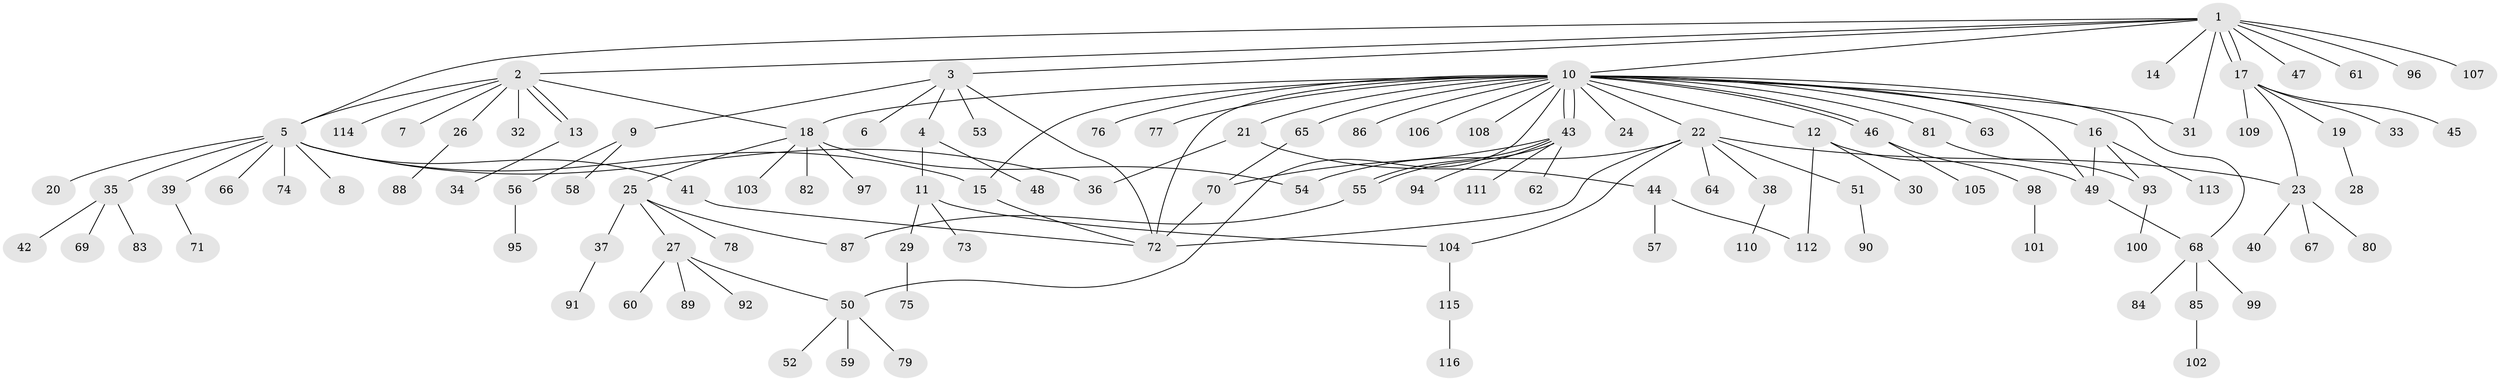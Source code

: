 // coarse degree distribution, {1: 0.8529411764705882, 2: 0.029411764705882353, 5: 0.058823529411764705, 4: 0.029411764705882353, 23: 0.029411764705882353}
// Generated by graph-tools (version 1.1) at 2025/50/03/04/25 21:50:30]
// undirected, 116 vertices, 141 edges
graph export_dot {
graph [start="1"]
  node [color=gray90,style=filled];
  1;
  2;
  3;
  4;
  5;
  6;
  7;
  8;
  9;
  10;
  11;
  12;
  13;
  14;
  15;
  16;
  17;
  18;
  19;
  20;
  21;
  22;
  23;
  24;
  25;
  26;
  27;
  28;
  29;
  30;
  31;
  32;
  33;
  34;
  35;
  36;
  37;
  38;
  39;
  40;
  41;
  42;
  43;
  44;
  45;
  46;
  47;
  48;
  49;
  50;
  51;
  52;
  53;
  54;
  55;
  56;
  57;
  58;
  59;
  60;
  61;
  62;
  63;
  64;
  65;
  66;
  67;
  68;
  69;
  70;
  71;
  72;
  73;
  74;
  75;
  76;
  77;
  78;
  79;
  80;
  81;
  82;
  83;
  84;
  85;
  86;
  87;
  88;
  89;
  90;
  91;
  92;
  93;
  94;
  95;
  96;
  97;
  98;
  99;
  100;
  101;
  102;
  103;
  104;
  105;
  106;
  107;
  108;
  109;
  110;
  111;
  112;
  113;
  114;
  115;
  116;
  1 -- 2;
  1 -- 3;
  1 -- 5;
  1 -- 10;
  1 -- 14;
  1 -- 17;
  1 -- 17;
  1 -- 31;
  1 -- 47;
  1 -- 61;
  1 -- 96;
  1 -- 107;
  2 -- 5;
  2 -- 7;
  2 -- 13;
  2 -- 13;
  2 -- 18;
  2 -- 26;
  2 -- 32;
  2 -- 114;
  3 -- 4;
  3 -- 6;
  3 -- 9;
  3 -- 53;
  3 -- 72;
  4 -- 11;
  4 -- 48;
  5 -- 8;
  5 -- 15;
  5 -- 20;
  5 -- 35;
  5 -- 36;
  5 -- 39;
  5 -- 41;
  5 -- 66;
  5 -- 74;
  9 -- 56;
  9 -- 58;
  10 -- 12;
  10 -- 15;
  10 -- 16;
  10 -- 18;
  10 -- 21;
  10 -- 22;
  10 -- 24;
  10 -- 31;
  10 -- 43;
  10 -- 43;
  10 -- 46;
  10 -- 46;
  10 -- 49;
  10 -- 50;
  10 -- 63;
  10 -- 65;
  10 -- 68;
  10 -- 72;
  10 -- 76;
  10 -- 77;
  10 -- 81;
  10 -- 86;
  10 -- 106;
  10 -- 108;
  11 -- 29;
  11 -- 73;
  11 -- 104;
  12 -- 30;
  12 -- 49;
  12 -- 112;
  13 -- 34;
  15 -- 72;
  16 -- 49;
  16 -- 93;
  16 -- 113;
  17 -- 19;
  17 -- 23;
  17 -- 33;
  17 -- 45;
  17 -- 109;
  18 -- 25;
  18 -- 54;
  18 -- 82;
  18 -- 97;
  18 -- 103;
  19 -- 28;
  21 -- 36;
  21 -- 44;
  22 -- 23;
  22 -- 38;
  22 -- 51;
  22 -- 54;
  22 -- 64;
  22 -- 72;
  22 -- 104;
  23 -- 40;
  23 -- 67;
  23 -- 80;
  25 -- 27;
  25 -- 37;
  25 -- 78;
  25 -- 87;
  26 -- 88;
  27 -- 50;
  27 -- 60;
  27 -- 89;
  27 -- 92;
  29 -- 75;
  35 -- 42;
  35 -- 69;
  35 -- 83;
  37 -- 91;
  38 -- 110;
  39 -- 71;
  41 -- 72;
  43 -- 55;
  43 -- 55;
  43 -- 62;
  43 -- 70;
  43 -- 94;
  43 -- 111;
  44 -- 57;
  44 -- 112;
  46 -- 98;
  46 -- 105;
  49 -- 68;
  50 -- 52;
  50 -- 59;
  50 -- 79;
  51 -- 90;
  55 -- 87;
  56 -- 95;
  65 -- 70;
  68 -- 84;
  68 -- 85;
  68 -- 99;
  70 -- 72;
  81 -- 93;
  85 -- 102;
  93 -- 100;
  98 -- 101;
  104 -- 115;
  115 -- 116;
}
